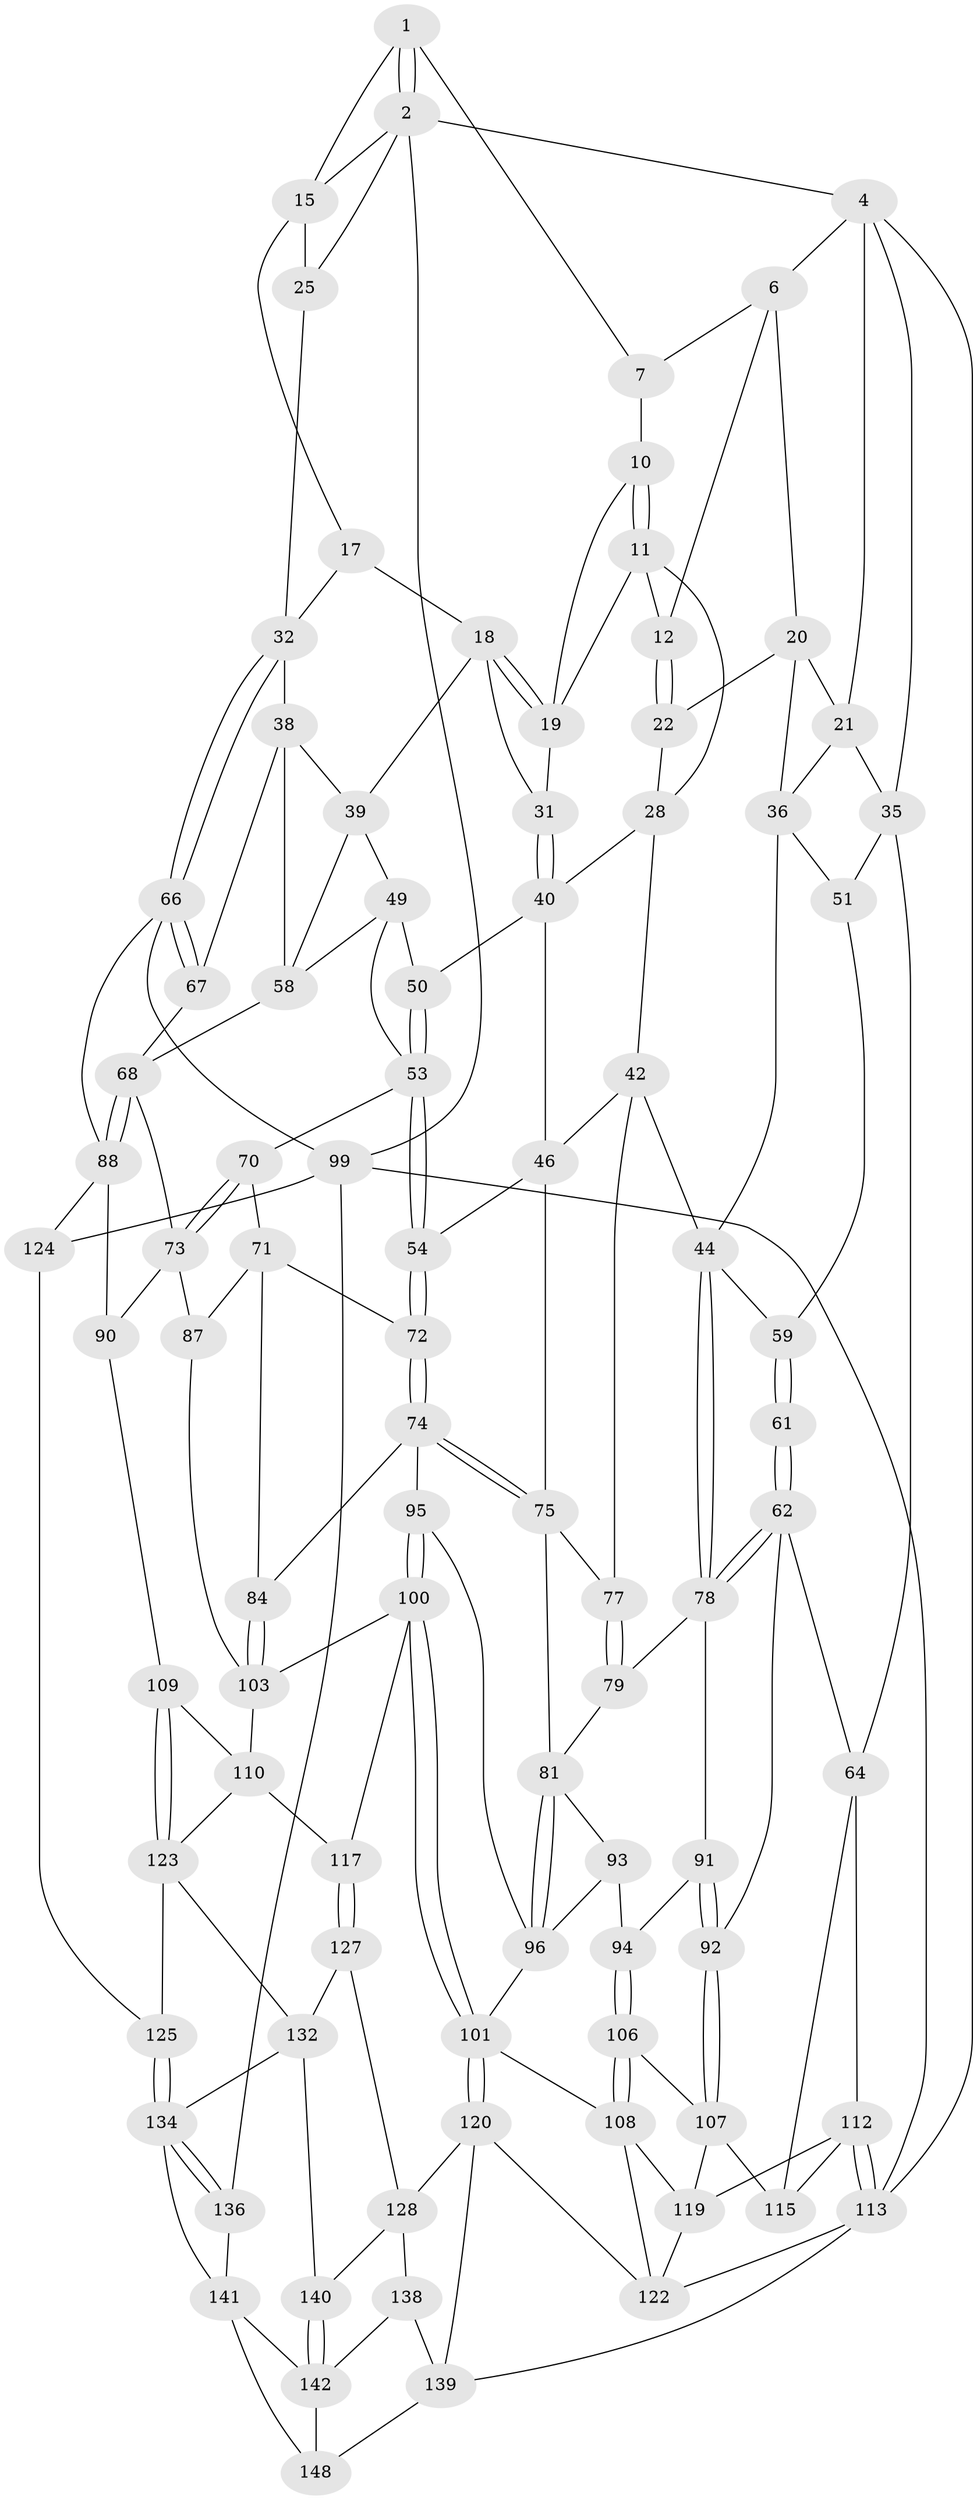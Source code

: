 // original degree distribution, {3: 0.013513513513513514, 5: 0.5675675675675675, 6: 0.20270270270270271, 4: 0.21621621621621623}
// Generated by graph-tools (version 1.1) at 2025/42/03/06/25 10:42:36]
// undirected, 90 vertices, 197 edges
graph export_dot {
graph [start="1"]
  node [color=gray90,style=filled];
  1 [pos="+1+0",super="+8"];
  2 [pos="+1+0",super="+3"];
  4 [pos="+0+0",super="+5"];
  6 [pos="+0.28710051408605247+0",super="+14"];
  7 [pos="+0.676293945614094+0",super="+9"];
  10 [pos="+0.6709459842548868+0.05443894910917493"];
  11 [pos="+0.5528782613456841+0.14221823291835473",super="+27"];
  12 [pos="+0.5469219845365607+0.14073744659938375",super="+13"];
  15 [pos="+0.8767351412811433+0.12093829060961611",super="+16"];
  17 [pos="+0.8810220636203862+0.15852841013350366"];
  18 [pos="+0.8370156573867927+0.22046222700652782",super="+30"];
  19 [pos="+0.7172706558730745+0.16089123486721696",super="+26"];
  20 [pos="+0.27657027476777746+0.16804543267421318",super="+24"];
  21 [pos="+0.1783687243980011+0.20171120818846702",super="+34"];
  22 [pos="+0.4212869833071154+0.2337032926624755",super="+23"];
  25 [pos="+1+0.039757358709053114"];
  28 [pos="+0.5832079909771387+0.2626792476466777",super="+29"];
  31 [pos="+0.7595916841389684+0.31607866712391564"];
  32 [pos="+1+0.3411777131617193",super="+33"];
  35 [pos="+0+0.13835921640073448",super="+52"];
  36 [pos="+0.25080525329642417+0.3665561620729996",super="+37"];
  38 [pos="+0.9987795102725132+0.3404974323821061",super="+57"];
  39 [pos="+0.9084831181837977+0.31963064760777976",super="+48"];
  40 [pos="+0.7586358891602408+0.31764731865499635",super="+41"];
  42 [pos="+0.43575923960209195+0.3615818490153746",super="+43"];
  44 [pos="+0.27172299816581347+0.4191746995793126",super="+45"];
  46 [pos="+0.5755604063154198+0.37542725290480494",super="+47"];
  49 [pos="+0.7847899899278143+0.3660682116739702",super="+55"];
  50 [pos="+0.7592615450211901+0.3251018160409767"];
  51 [pos="+0.09314984032576502+0.39989450184822256"];
  53 [pos="+0.7001175408959086+0.4263652774446778",super="+56"];
  54 [pos="+0.642849078755124+0.43322830106611543"];
  58 [pos="+0.8440409681977401+0.4326568182887274",super="+65"];
  59 [pos="+0.19968037274531217+0.44454245121247266",super="+60"];
  61 [pos="+0.1234971219963898+0.5532009065434158"];
  62 [pos="+0.11360283043258987+0.5795085345999893",super="+63"];
  64 [pos="+0+0.5444941436391808",super="+111"];
  66 [pos="+1+0.5554191801116913",super="+98"];
  67 [pos="+0.9301049910322703+0.45953355507727744"];
  68 [pos="+0.8876916511880616+0.5650892569707454",super="+69"];
  70 [pos="+0.7376472645159794+0.5254781773591131"];
  71 [pos="+0.72170730904968+0.5328086007015982",super="+83"];
  72 [pos="+0.6424000733120118+0.5114254249778061"];
  73 [pos="+0.7899051240693846+0.5335581824352071",super="+86"];
  74 [pos="+0.5842252410752551+0.5677852872927462",super="+85"];
  75 [pos="+0.5133850986448747+0.5201375909771399",super="+76"];
  77 [pos="+0.3447781704419186+0.5001513694014104"];
  78 [pos="+0.2286929101200226+0.5401503371156421",super="+80"];
  79 [pos="+0.3420282759832579+0.5405592106962896"];
  81 [pos="+0.4606145558526032+0.5771087760285404",super="+82"];
  84 [pos="+0.6003393716958153+0.6149297481441585"];
  87 [pos="+0.7216634793077206+0.6447850376005415"];
  88 [pos="+0.9666511898942381+0.6604940272347384",super="+89"];
  90 [pos="+0.7843588185086161+0.693529438298364"];
  91 [pos="+0.26724583246521144+0.6133727743008496"];
  92 [pos="+0.1293502138175895+0.6225049423920911"];
  93 [pos="+0.37347930631384113+0.6240698596668475"];
  94 [pos="+0.2939589442792182+0.6677371384826841"];
  95 [pos="+0.4852396336581078+0.6349599637818857"];
  96 [pos="+0.46850138877065184+0.61541029213956",super="+97"];
  99 [pos="+1+1",super="+131"];
  100 [pos="+0.4927844777722441+0.7335791536066295",super="+104"];
  101 [pos="+0.45801323895941204+0.7620043069431013",super="+102"];
  103 [pos="+0.5894744480322294+0.6763756184788591",super="+105"];
  106 [pos="+0.28659594541331396+0.7127577378664265"];
  107 [pos="+0.13319384418057106+0.6383789673714575",super="+114"];
  108 [pos="+0.28853024479778855+0.7188674098376848",super="+118"];
  109 [pos="+0.758229691237592+0.7344033116707515"];
  110 [pos="+0.642041712238928+0.7242171985078963",super="+116"];
  112 [pos="+0+1",super="+129"];
  113 [pos="+0+1",super="+145"];
  115 [pos="+0.04383406552601508+0.7387973117355912"];
  117 [pos="+0.6263750238865188+0.8085505055367003"];
  119 [pos="+0.16587054023965392+0.8524649671355743",super="+130"];
  120 [pos="+0.45675311233105+0.7653524415739048",super="+121"];
  122 [pos="+0.3303388748114107+0.8317787254138506",super="+143"];
  123 [pos="+0.7504376381246557+0.7831849729148237",super="+126"];
  124 [pos="+0.8631813748888396+0.8158132045499739"];
  125 [pos="+0.8264271255828574+0.8228668456255371"];
  127 [pos="+0.6252157979009219+0.8140090730981235"];
  128 [pos="+0.5632006151794887+0.8326857155747501",super="+137"];
  132 [pos="+0.7318880305431447+0.8609648073524456",super="+133"];
  134 [pos="+0.7854192719626063+0.9554271984156667",super="+135"];
  136 [pos="+1+1"];
  138 [pos="+0.5213136559510069+0.9124826219997804"];
  139 [pos="+0.4477292409139276+0.9322201030502174",super="+144"];
  140 [pos="+0.6249538153411106+0.9123523952833991"];
  141 [pos="+0.6846587413456434+0.9325442092453993",super="+147"];
  142 [pos="+0.6307151101170778+0.9254538056218338",super="+146"];
  148 [pos="+0.5858254987554035+1"];
  1 -- 2;
  1 -- 2;
  1 -- 15;
  1 -- 7;
  2 -- 15;
  2 -- 25;
  2 -- 99;
  2 -- 4;
  4 -- 35;
  4 -- 113;
  4 -- 21;
  4 -- 6;
  6 -- 7;
  6 -- 12;
  6 -- 20;
  7 -- 10;
  10 -- 11;
  10 -- 11;
  10 -- 19;
  11 -- 12;
  11 -- 19;
  11 -- 28;
  12 -- 22 [weight=2];
  12 -- 22;
  15 -- 17;
  15 -- 25;
  17 -- 18;
  17 -- 32;
  18 -- 19;
  18 -- 19;
  18 -- 31;
  18 -- 39;
  19 -- 31;
  20 -- 21;
  20 -- 22;
  20 -- 36;
  21 -- 35;
  21 -- 36;
  22 -- 28;
  25 -- 32;
  28 -- 42;
  28 -- 40;
  31 -- 40;
  31 -- 40;
  32 -- 66;
  32 -- 66;
  32 -- 38;
  35 -- 64;
  35 -- 51;
  36 -- 44;
  36 -- 51;
  38 -- 39;
  38 -- 58;
  38 -- 67;
  39 -- 49;
  39 -- 58;
  40 -- 50;
  40 -- 46;
  42 -- 46;
  42 -- 44;
  42 -- 77;
  44 -- 78;
  44 -- 78;
  44 -- 59;
  46 -- 54;
  46 -- 75;
  49 -- 50;
  49 -- 53;
  49 -- 58;
  50 -- 53;
  50 -- 53;
  51 -- 59;
  53 -- 54;
  53 -- 54;
  53 -- 70;
  54 -- 72;
  54 -- 72;
  58 -- 68;
  59 -- 61 [weight=2];
  59 -- 61;
  61 -- 62;
  61 -- 62;
  62 -- 78;
  62 -- 78;
  62 -- 64;
  62 -- 92;
  64 -- 115;
  64 -- 112;
  66 -- 67;
  66 -- 67;
  66 -- 88;
  66 -- 99;
  67 -- 68;
  68 -- 88;
  68 -- 88;
  68 -- 73;
  70 -- 71;
  70 -- 73;
  70 -- 73;
  71 -- 72;
  71 -- 84;
  71 -- 87;
  72 -- 74;
  72 -- 74;
  73 -- 90;
  73 -- 87;
  74 -- 75;
  74 -- 75;
  74 -- 84;
  74 -- 95;
  75 -- 81;
  75 -- 77;
  77 -- 79;
  77 -- 79;
  78 -- 91;
  78 -- 79;
  79 -- 81;
  81 -- 96;
  81 -- 96;
  81 -- 93;
  84 -- 103;
  84 -- 103;
  87 -- 103;
  88 -- 90;
  88 -- 124;
  90 -- 109;
  91 -- 92;
  91 -- 92;
  91 -- 94;
  92 -- 107;
  92 -- 107;
  93 -- 94;
  93 -- 96;
  94 -- 106;
  94 -- 106;
  95 -- 96;
  95 -- 100;
  95 -- 100;
  96 -- 101;
  99 -- 113;
  99 -- 136;
  99 -- 124;
  100 -- 101;
  100 -- 101;
  100 -- 117;
  100 -- 103;
  101 -- 120;
  101 -- 120;
  101 -- 108;
  103 -- 110;
  106 -- 107;
  106 -- 108;
  106 -- 108;
  107 -- 115;
  107 -- 119;
  108 -- 122;
  108 -- 119;
  109 -- 110;
  109 -- 123;
  109 -- 123;
  110 -- 123;
  110 -- 117;
  112 -- 113;
  112 -- 113;
  112 -- 115;
  112 -- 119;
  113 -- 122;
  113 -- 139;
  117 -- 127;
  117 -- 127;
  119 -- 122;
  120 -- 128;
  120 -- 122;
  120 -- 139;
  123 -- 132;
  123 -- 125;
  124 -- 125;
  125 -- 134;
  125 -- 134;
  127 -- 128;
  127 -- 132;
  128 -- 138;
  128 -- 140;
  132 -- 140;
  132 -- 134;
  134 -- 136;
  134 -- 136;
  134 -- 141;
  136 -- 141;
  138 -- 139;
  138 -- 142;
  139 -- 148;
  140 -- 142;
  140 -- 142;
  141 -- 142;
  141 -- 148;
  142 -- 148;
}
